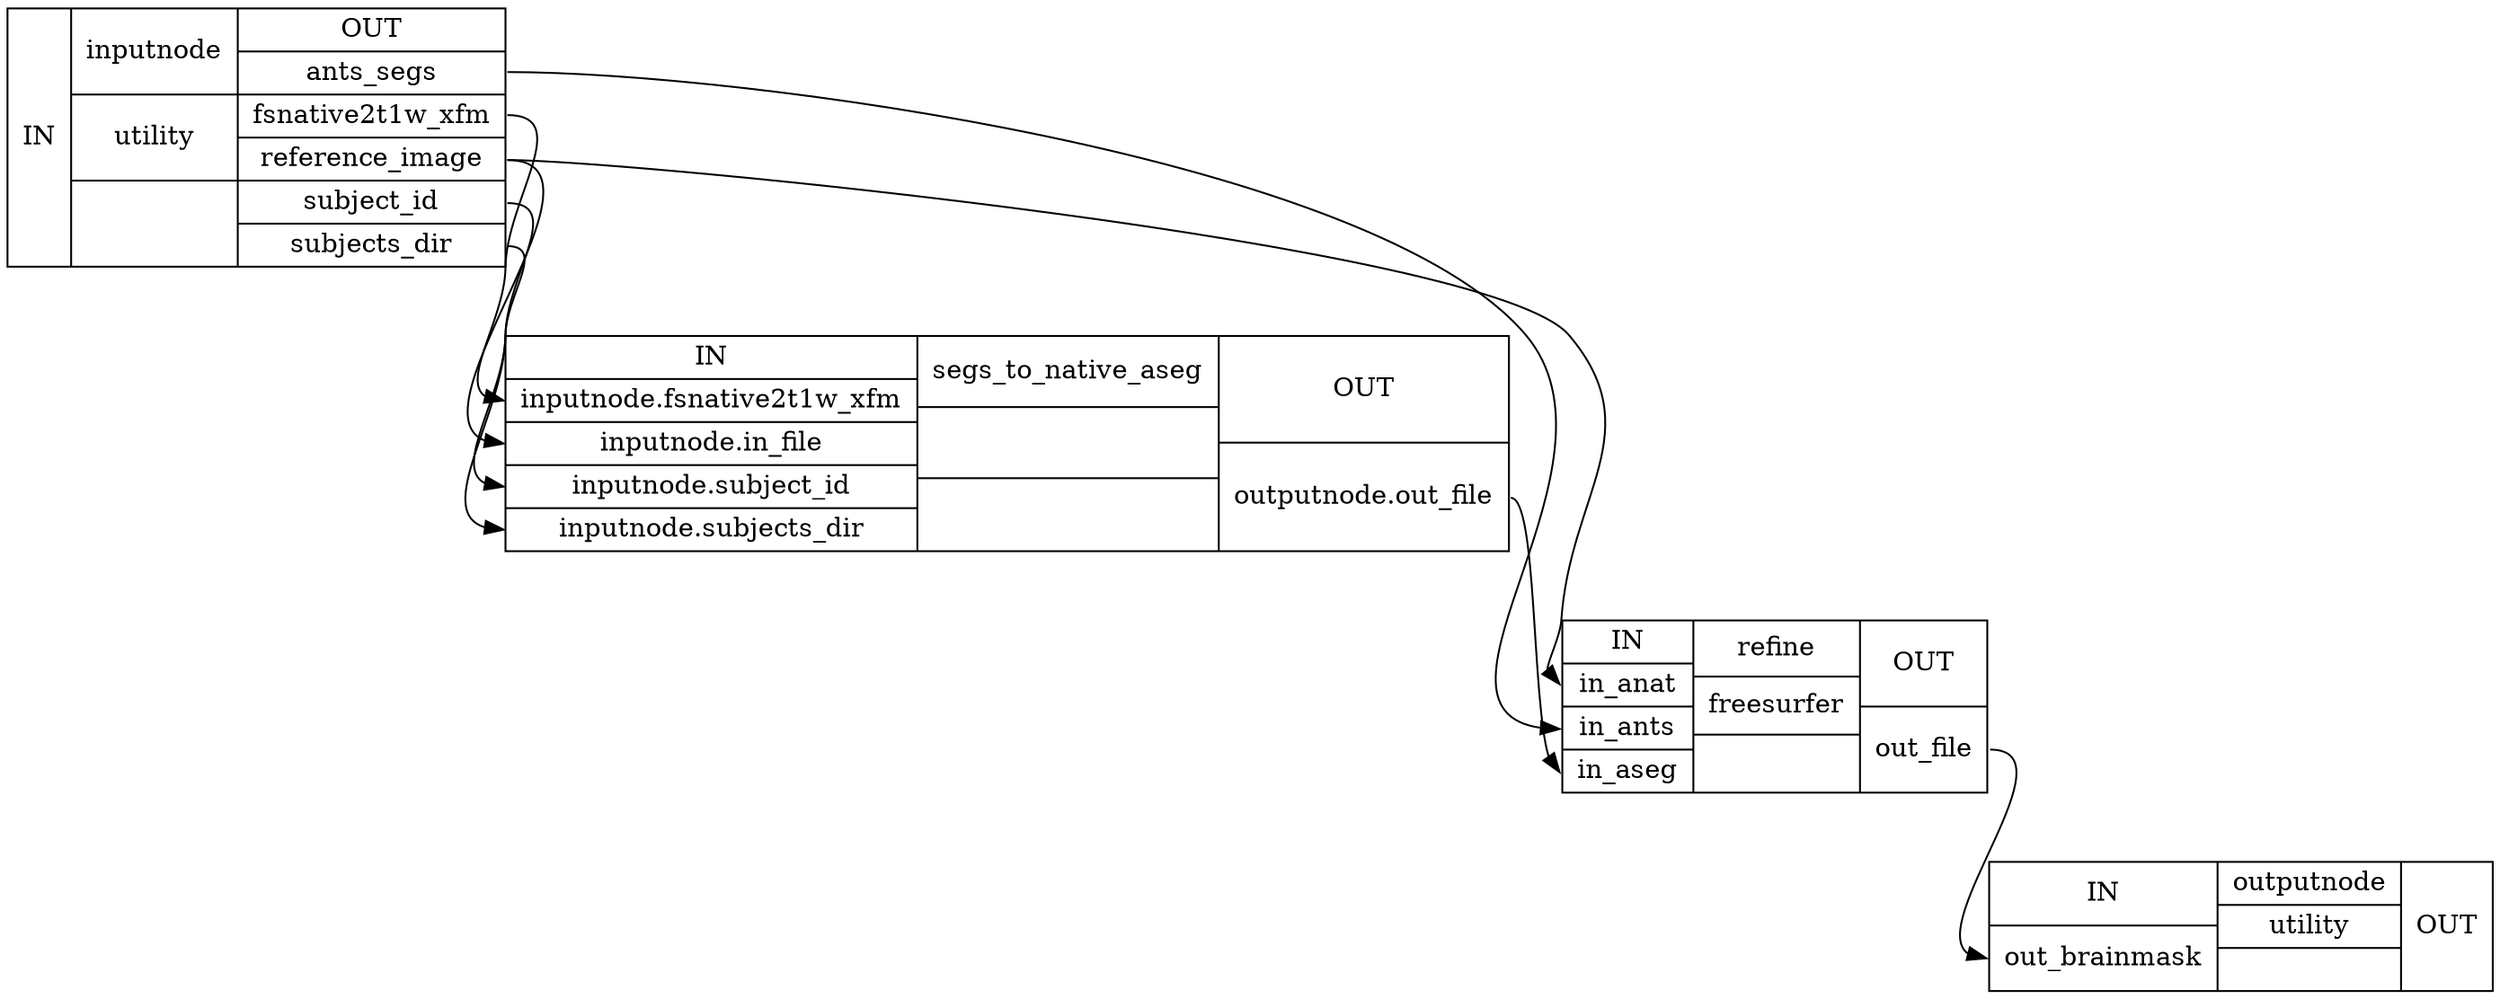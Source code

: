 digraph structs {
node [shape=record];
refinement_wfinputnode [label="{IN}|{ inputnode | utility |  }|{OUT|<outantssegs> ants_segs|<outfsnative2t1wxfm> fsnative2t1w_xfm|<outreferenceimage> reference_image|<outsubjectid> subject_id|<outsubjectsdir> subjects_dir}"];
refinement_wfsegs_to_native_aseg [label="{IN|<ininputnodefsnative2t1wxfm> inputnode.fsnative2t1w_xfm|<ininputnodeinfile> inputnode.in_file|<ininputnodesubjectid> inputnode.subject_id|<ininputnodesubjectsdir> inputnode.subjects_dir}|{ segs_to_native_aseg |  |  }|{OUT|<outoutputnodeoutfile> outputnode.out_file}"];
refinement_wfrefine [label="{IN|<ininanat> in_anat|<ininants> in_ants|<ininaseg> in_aseg}|{ refine | freesurfer |  }|{OUT|<outoutfile> out_file}"];
refinement_wfoutputnode [label="{IN|<inoutbrainmask> out_brainmask}|{ outputnode | utility |  }|{OUT}"];
refinement_wfinputnode:outantssegs:e -> refinement_wfrefine:ininants:w;
refinement_wfinputnode:outfsnative2t1wxfm:e -> refinement_wfsegs_to_native_aseg:ininputnodefsnative2t1wxfm:w;
refinement_wfinputnode:outreferenceimage:e -> refinement_wfrefine:ininanat:w;
refinement_wfinputnode:outreferenceimage:e -> refinement_wfsegs_to_native_aseg:ininputnodeinfile:w;
refinement_wfinputnode:outsubjectid:e -> refinement_wfsegs_to_native_aseg:ininputnodesubjectid:w;
refinement_wfinputnode:outsubjectsdir:e -> refinement_wfsegs_to_native_aseg:ininputnodesubjectsdir:w;
refinement_wfrefine:outoutfile:e -> refinement_wfoutputnode:inoutbrainmask:w;
refinement_wfsegs_to_native_aseg:outoutputnodeoutfile:e -> refinement_wfrefine:ininaseg:w;
}